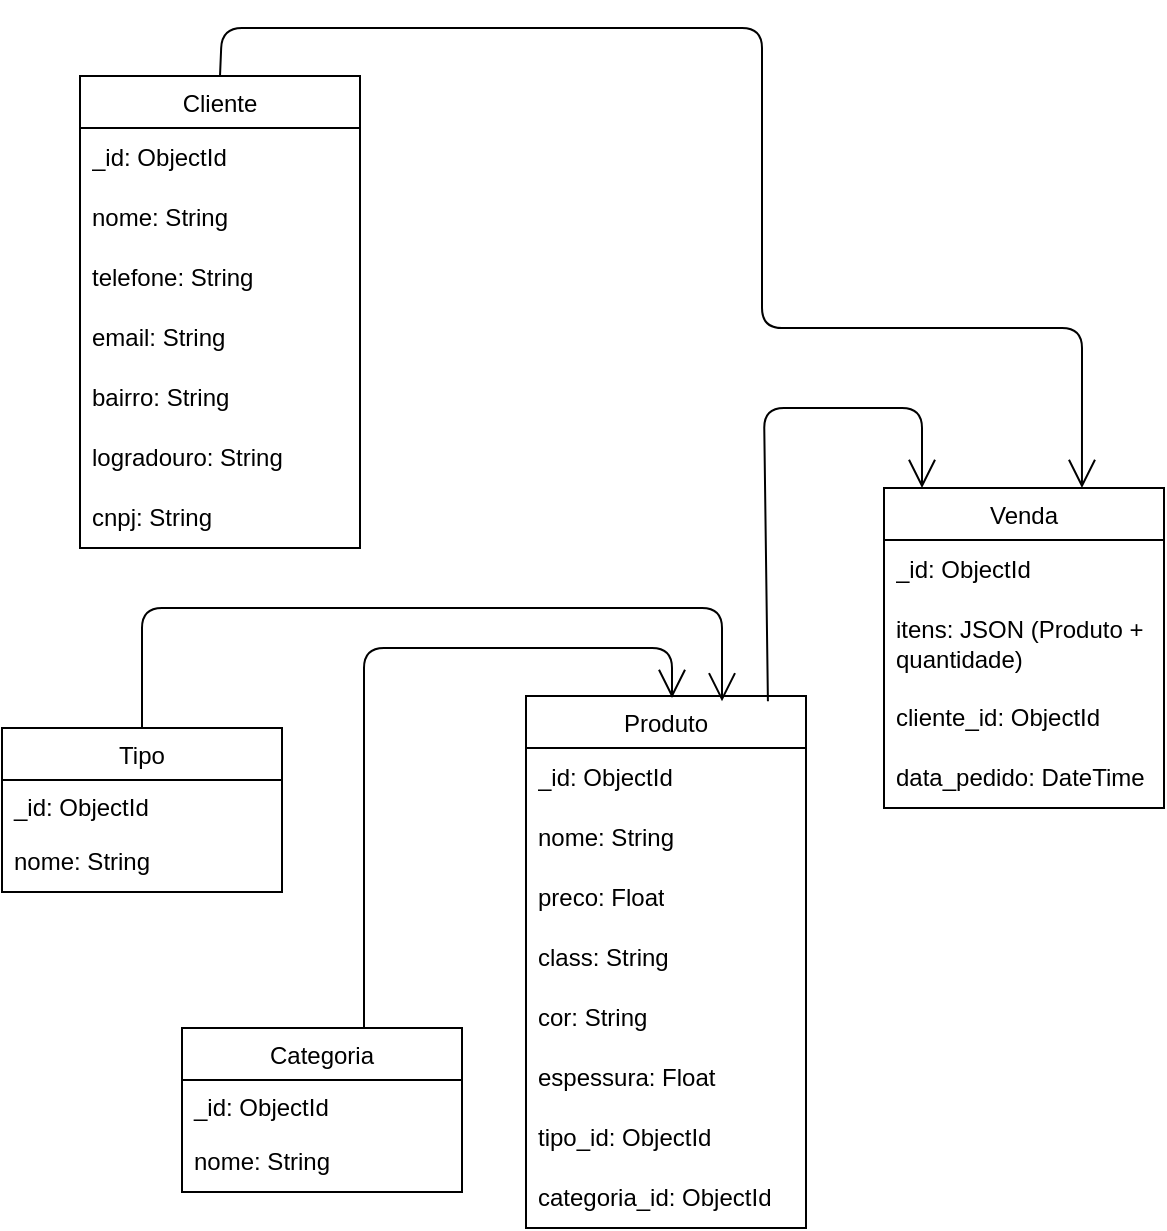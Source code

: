 <mxfile>
    <diagram id="k6GQfK574yCTxGJA1BOV" name="Page-1">
        <mxGraphModel dx="549" dy="230" grid="1" gridSize="10" guides="1" tooltips="1" connect="1" arrows="1" fold="1" page="1" pageScale="1" pageWidth="850" pageHeight="1100" math="0" shadow="0">
            <root>
                <mxCell id="0"/>
                <mxCell id="1" parent="0"/>
                <mxCell id="2" value="Cliente" style="swimlane;fontStyle=0;childLayout=stackLayout;horizontal=1;startSize=26;fillColor=none;horizontalStack=0;resizeParent=1;resizeParentMax=0;resizeLast=0;collapsible=1;marginBottom=0;" parent="1" vertex="1">
                    <mxGeometry x="99" y="74" width="140" height="236" as="geometry"/>
                </mxCell>
                <mxCell id="26" value="&lt;span style=&quot;&quot;&gt;_id: ObjectId&lt;/span&gt;" style="text;strokeColor=none;fillColor=none;align=left;verticalAlign=middle;spacingLeft=4;spacingRight=4;overflow=hidden;points=[[0,0.5],[1,0.5]];portConstraint=eastwest;rotatable=0;whiteSpace=wrap;html=1;" parent="2" vertex="1">
                    <mxGeometry y="26" width="140" height="30" as="geometry"/>
                </mxCell>
                <mxCell id="27" value="&lt;span style=&quot;&quot;&gt;nome: String&lt;/span&gt;" style="text;strokeColor=none;fillColor=none;align=left;verticalAlign=middle;spacingLeft=4;spacingRight=4;overflow=hidden;points=[[0,0.5],[1,0.5]];portConstraint=eastwest;rotatable=0;whiteSpace=wrap;html=1;" parent="2" vertex="1">
                    <mxGeometry y="56" width="140" height="30" as="geometry"/>
                </mxCell>
                <mxCell id="32" value="&lt;span style=&quot;&quot;&gt;telefone: String&lt;/span&gt;" style="text;strokeColor=none;fillColor=none;align=left;verticalAlign=middle;spacingLeft=4;spacingRight=4;overflow=hidden;points=[[0,0.5],[1,0.5]];portConstraint=eastwest;rotatable=0;whiteSpace=wrap;html=1;" parent="2" vertex="1">
                    <mxGeometry y="86" width="140" height="30" as="geometry"/>
                </mxCell>
                <mxCell id="31" value="&lt;span style=&quot;&quot;&gt;email: String&lt;/span&gt;" style="text;strokeColor=none;fillColor=none;align=left;verticalAlign=middle;spacingLeft=4;spacingRight=4;overflow=hidden;points=[[0,0.5],[1,0.5]];portConstraint=eastwest;rotatable=0;whiteSpace=wrap;html=1;" parent="2" vertex="1">
                    <mxGeometry y="116" width="140" height="30" as="geometry"/>
                </mxCell>
                <mxCell id="30" value="&lt;span style=&quot;font-family: Helvetica; font-size: 12px; font-style: normal; font-variant-ligatures: normal; font-variant-caps: normal; font-weight: 400; letter-spacing: normal; orphans: 2; text-align: left; text-indent: 0px; text-transform: none; widows: 2; word-spacing: 0px; -webkit-text-stroke-width: 0px; text-decoration-thickness: initial; text-decoration-style: initial; text-decoration-color: initial; float: none; display: inline !important;&quot;&gt;bairro: String&lt;/span&gt;" style="text;strokeColor=none;fillColor=none;align=left;verticalAlign=middle;spacingLeft=4;spacingRight=4;overflow=hidden;points=[[0,0.5],[1,0.5]];portConstraint=eastwest;rotatable=0;whiteSpace=wrap;html=1;" parent="2" vertex="1">
                    <mxGeometry y="146" width="140" height="30" as="geometry"/>
                </mxCell>
                <mxCell id="29" value="&lt;span style=&quot;font-family: Helvetica; font-size: 12px; font-style: normal; font-variant-ligatures: normal; font-variant-caps: normal; font-weight: 400; letter-spacing: normal; orphans: 2; text-align: left; text-indent: 0px; text-transform: none; widows: 2; word-spacing: 0px; -webkit-text-stroke-width: 0px; text-decoration-thickness: initial; text-decoration-style: initial; text-decoration-color: initial; float: none; display: inline !important;&quot;&gt;logradouro: String&lt;/span&gt;" style="text;strokeColor=none;fillColor=none;align=left;verticalAlign=middle;spacingLeft=4;spacingRight=4;overflow=hidden;points=[[0,0.5],[1,0.5]];portConstraint=eastwest;rotatable=0;whiteSpace=wrap;html=1;" parent="2" vertex="1">
                    <mxGeometry y="176" width="140" height="30" as="geometry"/>
                </mxCell>
                <mxCell id="28" value="&lt;span style=&quot;&quot;&gt;cnpj: String&lt;br&gt;&lt;/span&gt;" style="text;strokeColor=none;fillColor=none;align=left;verticalAlign=middle;spacingLeft=4;spacingRight=4;overflow=hidden;points=[[0,0.5],[1,0.5]];portConstraint=eastwest;rotatable=0;whiteSpace=wrap;html=1;" parent="2" vertex="1">
                    <mxGeometry y="206" width="140" height="30" as="geometry"/>
                </mxCell>
                <mxCell id="6" value="Produto" style="swimlane;fontStyle=0;childLayout=stackLayout;horizontal=1;startSize=26;fillColor=none;horizontalStack=0;resizeParent=1;resizeParentMax=0;resizeLast=0;collapsible=1;marginBottom=0;" parent="1" vertex="1">
                    <mxGeometry x="322" y="384" width="140" height="266" as="geometry"/>
                </mxCell>
                <mxCell id="33" value="&lt;span style=&quot;&quot;&gt;_id: ObjectId&lt;/span&gt;" style="text;strokeColor=none;fillColor=none;align=left;verticalAlign=middle;spacingLeft=4;spacingRight=4;overflow=hidden;points=[[0,0.5],[1,0.5]];portConstraint=eastwest;rotatable=0;whiteSpace=wrap;html=1;" parent="6" vertex="1">
                    <mxGeometry y="26" width="140" height="30" as="geometry"/>
                </mxCell>
                <mxCell id="34" value="&lt;span style=&quot;&quot;&gt;nome: String&lt;/span&gt;" style="text;strokeColor=none;fillColor=none;align=left;verticalAlign=middle;spacingLeft=4;spacingRight=4;overflow=hidden;points=[[0,0.5],[1,0.5]];portConstraint=eastwest;rotatable=0;whiteSpace=wrap;html=1;" parent="6" vertex="1">
                    <mxGeometry y="56" width="140" height="30" as="geometry"/>
                </mxCell>
                <mxCell id="35" value="preco: Float" style="text;strokeColor=none;fillColor=none;align=left;verticalAlign=middle;spacingLeft=4;spacingRight=4;overflow=hidden;points=[[0,0.5],[1,0.5]];portConstraint=eastwest;rotatable=0;whiteSpace=wrap;html=1;" parent="6" vertex="1">
                    <mxGeometry y="86" width="140" height="30" as="geometry"/>
                </mxCell>
                <mxCell id="38" value="class: String" style="text;strokeColor=none;fillColor=none;align=left;verticalAlign=middle;spacingLeft=4;spacingRight=4;overflow=hidden;points=[[0,0.5],[1,0.5]];portConstraint=eastwest;rotatable=0;whiteSpace=wrap;html=1;" parent="6" vertex="1">
                    <mxGeometry y="116" width="140" height="30" as="geometry"/>
                </mxCell>
                <mxCell id="36" value="cor: String" style="text;strokeColor=none;fillColor=none;align=left;verticalAlign=middle;spacingLeft=4;spacingRight=4;overflow=hidden;points=[[0,0.5],[1,0.5]];portConstraint=eastwest;rotatable=0;whiteSpace=wrap;html=1;" parent="6" vertex="1">
                    <mxGeometry y="146" width="140" height="30" as="geometry"/>
                </mxCell>
                <mxCell id="37" value="espessura: Float" style="text;strokeColor=none;fillColor=none;align=left;verticalAlign=middle;spacingLeft=4;spacingRight=4;overflow=hidden;points=[[0,0.5],[1,0.5]];portConstraint=eastwest;rotatable=0;whiteSpace=wrap;html=1;" parent="6" vertex="1">
                    <mxGeometry y="176" width="140" height="30" as="geometry"/>
                </mxCell>
                <mxCell id="50" value="tipo_id: ObjectId" style="text;strokeColor=none;fillColor=none;align=left;verticalAlign=middle;spacingLeft=4;spacingRight=4;overflow=hidden;points=[[0,0.5],[1,0.5]];portConstraint=eastwest;rotatable=0;whiteSpace=wrap;html=1;" parent="6" vertex="1">
                    <mxGeometry y="206" width="140" height="30" as="geometry"/>
                </mxCell>
                <mxCell id="52" value="categoria_id: ObjectId" style="text;strokeColor=none;fillColor=none;align=left;verticalAlign=middle;spacingLeft=4;spacingRight=4;overflow=hidden;points=[[0,0.5],[1,0.5]];portConstraint=eastwest;rotatable=0;whiteSpace=wrap;html=1;" parent="6" vertex="1">
                    <mxGeometry y="236" width="140" height="30" as="geometry"/>
                </mxCell>
                <mxCell id="10" value="Tipo" style="swimlane;fontStyle=0;childLayout=stackLayout;horizontal=1;startSize=26;fillColor=none;horizontalStack=0;resizeParent=1;resizeParentMax=0;resizeLast=0;collapsible=1;marginBottom=0;" parent="1" vertex="1">
                    <mxGeometry x="60" y="400" width="140" height="82" as="geometry">
                        <mxRectangle x="320" y="440" width="100" height="30" as="alternateBounds"/>
                    </mxGeometry>
                </mxCell>
                <mxCell id="11" value="_id: ObjectId" style="text;strokeColor=none;fillColor=none;align=left;verticalAlign=top;spacingLeft=4;spacingRight=4;overflow=hidden;rotatable=0;points=[[0,0.5],[1,0.5]];portConstraint=eastwest;" parent="10" vertex="1">
                    <mxGeometry y="26" width="140" height="26" as="geometry"/>
                </mxCell>
                <mxCell id="39" value="&lt;span style=&quot;&quot;&gt;nome: String&lt;/span&gt;" style="text;strokeColor=none;fillColor=none;align=left;verticalAlign=middle;spacingLeft=4;spacingRight=4;overflow=hidden;points=[[0,0.5],[1,0.5]];portConstraint=eastwest;rotatable=0;whiteSpace=wrap;html=1;" parent="10" vertex="1">
                    <mxGeometry y="52" width="140" height="30" as="geometry"/>
                </mxCell>
                <mxCell id="14" value="Venda" style="swimlane;fontStyle=0;childLayout=stackLayout;horizontal=1;startSize=26;fillColor=none;horizontalStack=0;resizeParent=1;resizeParentMax=0;resizeLast=0;collapsible=1;marginBottom=0;" parent="1" vertex="1">
                    <mxGeometry x="501" y="280" width="140" height="160" as="geometry"/>
                </mxCell>
                <mxCell id="45" value="&lt;span style=&quot;&quot;&gt;_id: ObjectId&lt;/span&gt;" style="text;strokeColor=none;fillColor=none;align=left;verticalAlign=middle;spacingLeft=4;spacingRight=4;overflow=hidden;points=[[0,0.5],[1,0.5]];portConstraint=eastwest;rotatable=0;whiteSpace=wrap;html=1;" parent="14" vertex="1">
                    <mxGeometry y="26" width="140" height="30" as="geometry"/>
                </mxCell>
                <mxCell id="48" value="itens: JSON (Produto + quantidade)" style="text;strokeColor=none;fillColor=none;align=left;verticalAlign=middle;spacingLeft=4;spacingRight=4;overflow=hidden;points=[[0,0.5],[1,0.5]];portConstraint=eastwest;rotatable=0;whiteSpace=wrap;html=1;" parent="14" vertex="1">
                    <mxGeometry y="56" width="140" height="44" as="geometry"/>
                </mxCell>
                <mxCell id="47" value="cliente_id: ObjectId" style="text;strokeColor=none;fillColor=none;align=left;verticalAlign=middle;spacingLeft=4;spacingRight=4;overflow=hidden;points=[[0,0.5],[1,0.5]];portConstraint=eastwest;rotatable=0;whiteSpace=wrap;html=1;" parent="14" vertex="1">
                    <mxGeometry y="100" width="140" height="30" as="geometry"/>
                </mxCell>
                <mxCell id="46" value="&lt;span style=&quot;&quot;&gt;data_pedido: DateTime&lt;/span&gt;" style="text;strokeColor=none;fillColor=none;align=left;verticalAlign=middle;spacingLeft=4;spacingRight=4;overflow=hidden;points=[[0,0.5],[1,0.5]];portConstraint=eastwest;rotatable=0;whiteSpace=wrap;html=1;" parent="14" vertex="1">
                    <mxGeometry y="130" width="140" height="30" as="geometry"/>
                </mxCell>
                <mxCell id="18" value="" style="endArrow=open;endFill=1;endSize=12;html=1;exitX=0.5;exitY=0;exitDx=0;exitDy=0;entryX=0.7;entryY=0.01;entryDx=0;entryDy=0;entryPerimeter=0;" parent="1" source="10" target="6" edge="1">
                    <mxGeometry width="160" relative="1" as="geometry">
                        <mxPoint x="160" y="420" as="sourcePoint"/>
                        <mxPoint x="400" y="340" as="targetPoint"/>
                        <Array as="points">
                            <mxPoint x="130" y="340"/>
                            <mxPoint x="420" y="340"/>
                        </Array>
                    </mxGeometry>
                </mxCell>
                <mxCell id="19" value="" style="endArrow=open;endFill=1;endSize=12;html=1;exitX=0.864;exitY=0.01;exitDx=0;exitDy=0;exitPerimeter=0;" parent="1" source="6" edge="1">
                    <mxGeometry width="160" relative="1" as="geometry">
                        <mxPoint x="160" y="260" as="sourcePoint"/>
                        <mxPoint x="520" y="280" as="targetPoint"/>
                        <Array as="points">
                            <mxPoint x="441" y="240"/>
                            <mxPoint x="520" y="240"/>
                        </Array>
                    </mxGeometry>
                </mxCell>
                <mxCell id="20" value="" style="endArrow=open;endFill=1;endSize=12;html=1;exitX=0.5;exitY=0;exitDx=0;exitDy=0;entryX=0.707;entryY=0;entryDx=0;entryDy=0;entryPerimeter=0;" parent="1" source="2" target="14" edge="1">
                    <mxGeometry width="160" relative="1" as="geometry">
                        <mxPoint x="310" y="80" as="sourcePoint"/>
                        <mxPoint x="520" y="280" as="targetPoint"/>
                        <Array as="points">
                            <mxPoint x="170" y="50"/>
                            <mxPoint x="440" y="50"/>
                            <mxPoint x="440" y="110"/>
                            <mxPoint x="440" y="200"/>
                            <mxPoint x="600" y="200"/>
                        </Array>
                    </mxGeometry>
                </mxCell>
                <mxCell id="40" value="Categoria" style="swimlane;fontStyle=0;childLayout=stackLayout;horizontal=1;startSize=26;fillColor=none;horizontalStack=0;resizeParent=1;resizeParentMax=0;resizeLast=0;collapsible=1;marginBottom=0;" parent="1" vertex="1">
                    <mxGeometry x="150" y="550" width="140" height="82" as="geometry">
                        <mxRectangle x="320" y="440" width="100" height="30" as="alternateBounds"/>
                    </mxGeometry>
                </mxCell>
                <mxCell id="41" value="_id: ObjectId" style="text;strokeColor=none;fillColor=none;align=left;verticalAlign=top;spacingLeft=4;spacingRight=4;overflow=hidden;rotatable=0;points=[[0,0.5],[1,0.5]];portConstraint=eastwest;" parent="40" vertex="1">
                    <mxGeometry y="26" width="140" height="26" as="geometry"/>
                </mxCell>
                <mxCell id="42" value="&lt;span style=&quot;&quot;&gt;nome: String&lt;/span&gt;" style="text;strokeColor=none;fillColor=none;align=left;verticalAlign=middle;spacingLeft=4;spacingRight=4;overflow=hidden;points=[[0,0.5],[1,0.5]];portConstraint=eastwest;rotatable=0;whiteSpace=wrap;html=1;" parent="40" vertex="1">
                    <mxGeometry y="52" width="140" height="30" as="geometry"/>
                </mxCell>
                <mxCell id="43" value="" style="endArrow=open;endFill=1;endSize=12;html=1;exitX=0.5;exitY=0;exitDx=0;exitDy=0;entryX=0.3;entryY=0.005;entryDx=0;entryDy=0;entryPerimeter=0;" parent="1" edge="1">
                    <mxGeometry width="160" relative="1" as="geometry">
                        <mxPoint x="241" y="550" as="sourcePoint"/>
                        <mxPoint x="395" y="385.03" as="targetPoint"/>
                        <Array as="points">
                            <mxPoint x="241" y="490"/>
                            <mxPoint x="241" y="360"/>
                            <mxPoint x="395" y="360"/>
                        </Array>
                    </mxGeometry>
                </mxCell>
            </root>
        </mxGraphModel>
    </diagram>
</mxfile>